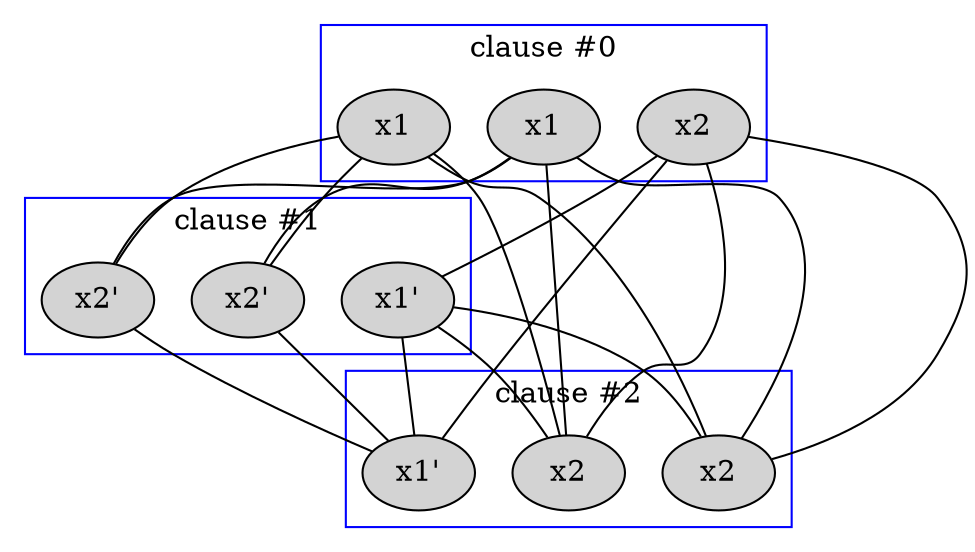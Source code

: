 graph G {
    edge [splines = false];

    subgraph cluster_0 {
    color = blue;
    label = "clause #0";
    node [style = filled];
    
    n0_0 [label = "x1"];
n0_1 [label = "x1"];
n0_2 [label = "x2"];
}
subgraph cluster_1 {
    color = blue;
    label = "clause #1";
    node [style = filled];
    
    n1_0 [label = "x1'"];
n1_1 [label = "x2'"];
n1_2 [label = "x2'"];
}
subgraph cluster_2 {
    color = blue;
    label = "clause #2";
    node [style = filled];
    
    n2_0 [label = "x1'"];
n2_1 [label = "x2"];
n2_2 [label = "x2"];
}

    # group0 -> group1
n0_0 -- n1_1;
n0_0 -- n1_2;
n0_1 -- n1_1;
n0_1 -- n1_2;
n0_2 -- n1_0;
# group0 -> group2
n0_0 -- n2_1;
n0_0 -- n2_2;
n0_1 -- n2_1;
n0_1 -- n2_2;
n0_2 -- n2_0;
n0_2 -- n2_1;
n0_2 -- n2_2;
# group1 -> group2
n1_0 -- n2_0;
n1_0 -- n2_1;
n1_0 -- n2_2;
n1_1 -- n2_0;
n1_2 -- n2_0;
}